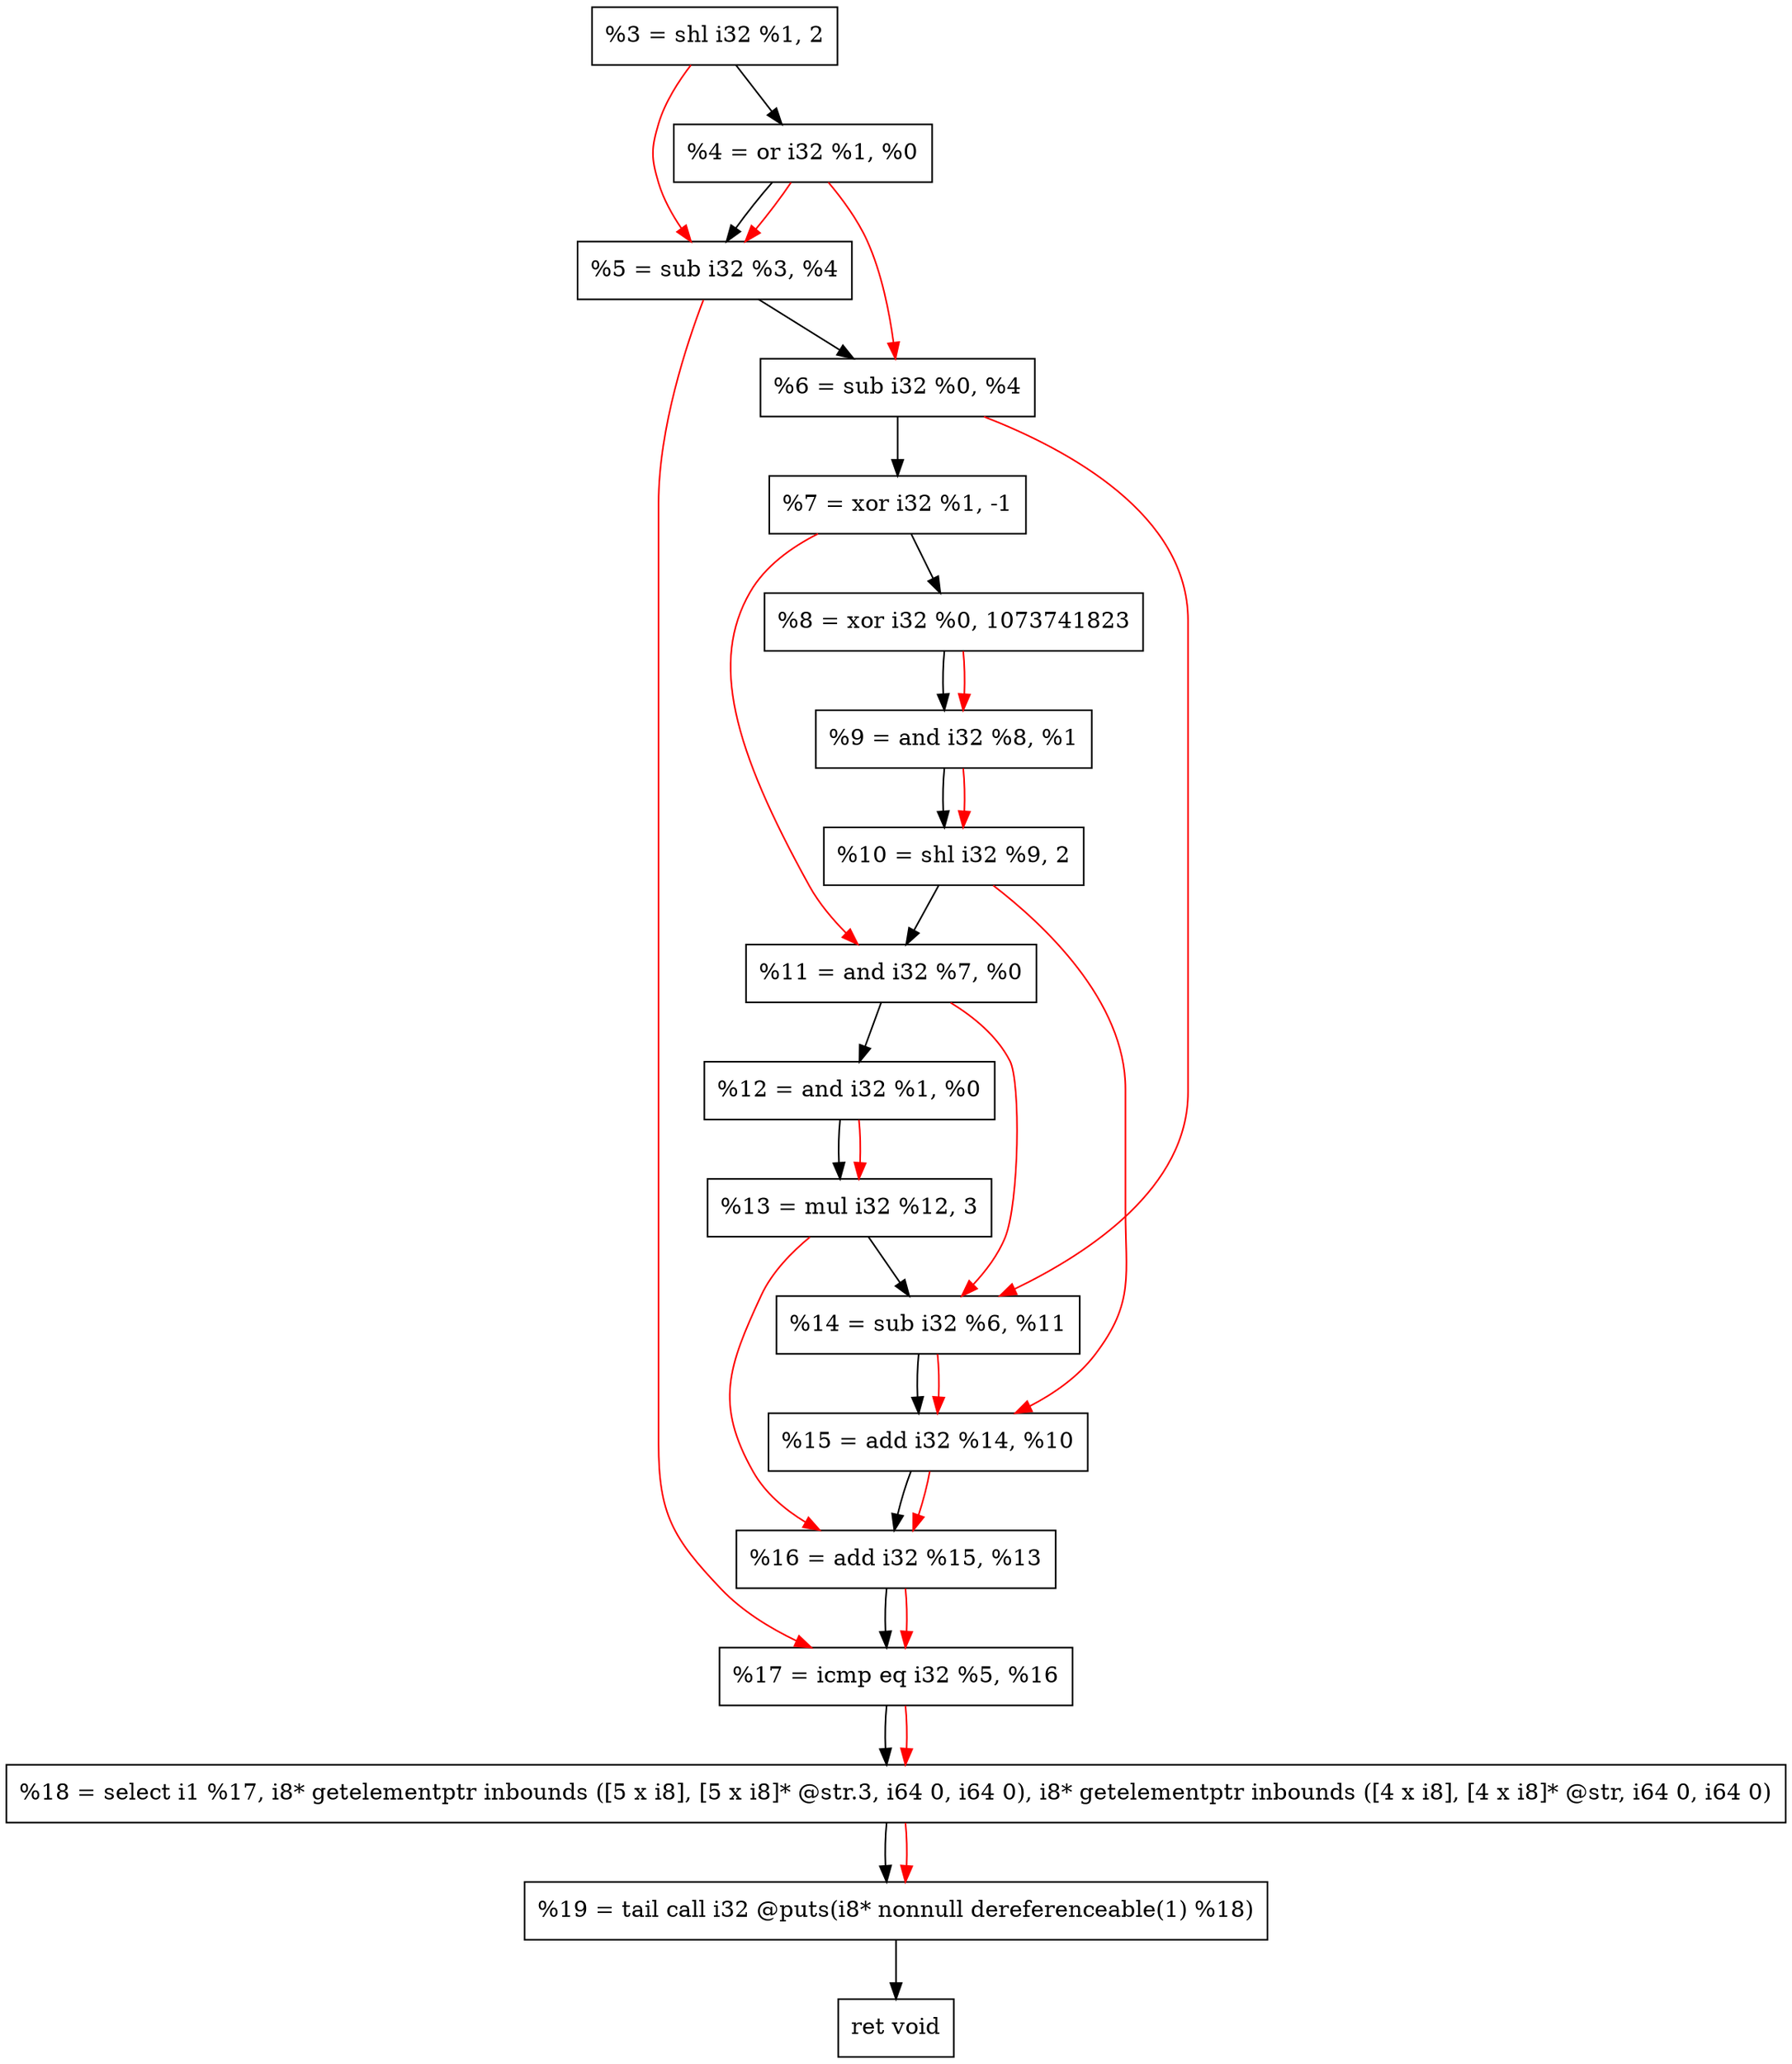 digraph "DFG for'crackme' function" {
	Node0x22829e0[shape=record, label="  %3 = shl i32 %1, 2"];
	Node0x2282a50[shape=record, label="  %4 = or i32 %1, %0"];
	Node0x2282b10[shape=record, label="  %5 = sub i32 %3, %4"];
	Node0x2282b80[shape=record, label="  %6 = sub i32 %0, %4"];
	Node0x2282bf0[shape=record, label="  %7 = xor i32 %1, -1"];
	Node0x2282c90[shape=record, label="  %8 = xor i32 %0, 1073741823"];
	Node0x2282d00[shape=record, label="  %9 = and i32 %8, %1"];
	Node0x2282d70[shape=record, label="  %10 = shl i32 %9, 2"];
	Node0x2282de0[shape=record, label="  %11 = and i32 %7, %0"];
	Node0x2282e50[shape=record, label="  %12 = and i32 %1, %0"];
	Node0x2282ef0[shape=record, label="  %13 = mul i32 %12, 3"];
	Node0x2282f60[shape=record, label="  %14 = sub i32 %6, %11"];
	Node0x2282fd0[shape=record, label="  %15 = add i32 %14, %10"];
	Node0x2283040[shape=record, label="  %16 = add i32 %15, %13"];
	Node0x22830b0[shape=record, label="  %17 = icmp eq i32 %5, %16"];
	Node0x2223268[shape=record, label="  %18 = select i1 %17, i8* getelementptr inbounds ([5 x i8], [5 x i8]* @str.3, i64 0, i64 0), i8* getelementptr inbounds ([4 x i8], [4 x i8]* @str, i64 0, i64 0)"];
	Node0x2283550[shape=record, label="  %19 = tail call i32 @puts(i8* nonnull dereferenceable(1) %18)"];
	Node0x22835a0[shape=record, label="  ret void"];
	Node0x22829e0 -> Node0x2282a50;
	Node0x2282a50 -> Node0x2282b10;
	Node0x2282b10 -> Node0x2282b80;
	Node0x2282b80 -> Node0x2282bf0;
	Node0x2282bf0 -> Node0x2282c90;
	Node0x2282c90 -> Node0x2282d00;
	Node0x2282d00 -> Node0x2282d70;
	Node0x2282d70 -> Node0x2282de0;
	Node0x2282de0 -> Node0x2282e50;
	Node0x2282e50 -> Node0x2282ef0;
	Node0x2282ef0 -> Node0x2282f60;
	Node0x2282f60 -> Node0x2282fd0;
	Node0x2282fd0 -> Node0x2283040;
	Node0x2283040 -> Node0x22830b0;
	Node0x22830b0 -> Node0x2223268;
	Node0x2223268 -> Node0x2283550;
	Node0x2283550 -> Node0x22835a0;
edge [color=red]
	Node0x22829e0 -> Node0x2282b10;
	Node0x2282a50 -> Node0x2282b10;
	Node0x2282a50 -> Node0x2282b80;
	Node0x2282c90 -> Node0x2282d00;
	Node0x2282d00 -> Node0x2282d70;
	Node0x2282bf0 -> Node0x2282de0;
	Node0x2282e50 -> Node0x2282ef0;
	Node0x2282b80 -> Node0x2282f60;
	Node0x2282de0 -> Node0x2282f60;
	Node0x2282f60 -> Node0x2282fd0;
	Node0x2282d70 -> Node0x2282fd0;
	Node0x2282fd0 -> Node0x2283040;
	Node0x2282ef0 -> Node0x2283040;
	Node0x2282b10 -> Node0x22830b0;
	Node0x2283040 -> Node0x22830b0;
	Node0x22830b0 -> Node0x2223268;
	Node0x2223268 -> Node0x2283550;
}
